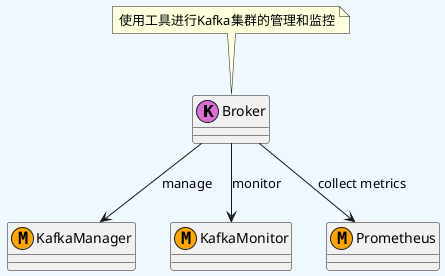 @startuml
skinparam backgroundColor #F0F8FF

class Broker << (K,orchid) >>
class KafkaManager << (M,orange) >>
class KafkaMonitor << (M,orange) >>
class Prometheus << (M,orange) >>

Broker --> KafkaManager : manage
Broker --> KafkaMonitor : monitor
Broker --> Prometheus : collect metrics

note top of Broker : 使用工具进行Kafka集群的管理和监控
@enduml

